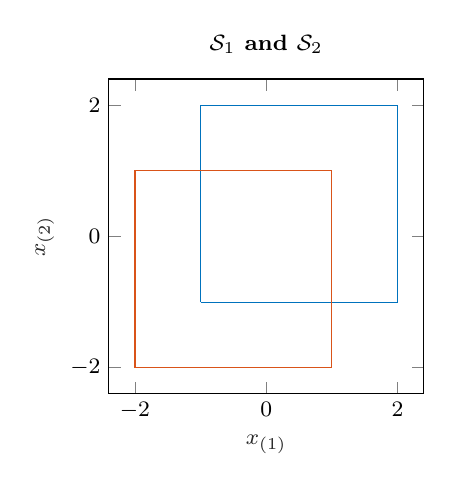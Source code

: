 % This file was created by matlab2tikz.
%
\definecolor{mycolor1}{rgb}{0.0,0.447,0.741}%
\definecolor{mycolor2}{rgb}{0.85,0.325,0.098}%
%
\begin{tikzpicture}
\footnotesize

\begin{axis}[%
width=4cm,
height=4cm,
at={(0in,0in)},
scale only axis,
xmin=-2.4,
xmax=2.4,
xlabel style={font=\color{white!15!black}},
xlabel={$x_{(1)}$},
ymin=-2.4,
ymax=2.4,
ylabel style={font=\color{white!15!black}},
ylabel={$x_{(2)}$},
axis background/.style={fill=white},
title style={font=\bfseries},
title={$\mathcal{S}_1$ and $\mathcal{S}_2$}
]
\addplot [color=mycolor1, forget plot]
  table[row sep=crcr]{%
-1	-1\\
2	-1\\
2	2\\
-1	2\\
-1	-1\\
};
\addplot [color=mycolor2, forget plot]
  table[row sep=crcr]{%
-2	-2\\
1	-2\\
1	1\\
-2	1\\
-2	-2\\
};
\end{axis}
\end{tikzpicture}%